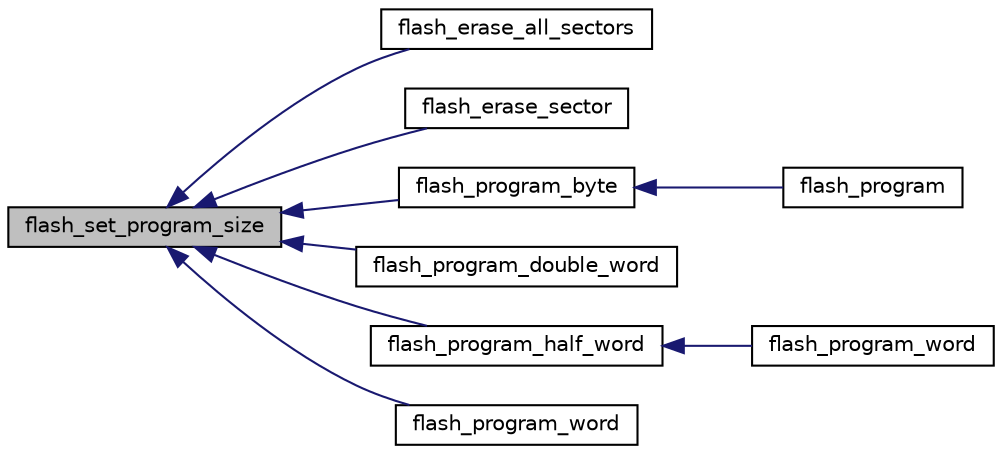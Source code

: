 digraph "flash_set_program_size"
{
  edge [fontname="Helvetica",fontsize="10",labelfontname="Helvetica",labelfontsize="10"];
  node [fontname="Helvetica",fontsize="10",shape=record];
  rankdir="LR";
  Node1 [label="flash_set_program_size",height=0.2,width=0.4,color="black", fillcolor="grey75", style="filled", fontcolor="black"];
  Node1 -> Node2 [dir="back",color="midnightblue",fontsize="10",style="solid",fontname="Helvetica"];
  Node2 [label="flash_erase_all_sectors",height=0.2,width=0.4,color="black", fillcolor="white", style="filled",URL="$group__flash__file.html#ga6374518c449cb5f79631be81a818d75b",tooltip="Erase All FLASH. "];
  Node1 -> Node3 [dir="back",color="midnightblue",fontsize="10",style="solid",fontname="Helvetica"];
  Node3 [label="flash_erase_sector",height=0.2,width=0.4,color="black", fillcolor="white", style="filled",URL="$group__flash__file.html#gad49638626fa6ff605563012ef599bb11",tooltip="Erase a Sector of FLASH. "];
  Node1 -> Node4 [dir="back",color="midnightblue",fontsize="10",style="solid",fontname="Helvetica"];
  Node4 [label="flash_program_byte",height=0.2,width=0.4,color="black", fillcolor="white", style="filled",URL="$group__flash__file.html#gaecb2ef6a6334477e36fceed302b1ab6d",tooltip="Program an 8 bit Byte to FLASH. "];
  Node4 -> Node5 [dir="back",color="midnightblue",fontsize="10",style="solid",fontname="Helvetica"];
  Node5 [label="flash_program",height=0.2,width=0.4,color="black", fillcolor="white", style="filled",URL="$group__flash__file.html#ga9149ea4d291a737b89ca7475471806a0",tooltip="Program a Data Block to FLASH. "];
  Node1 -> Node6 [dir="back",color="midnightblue",fontsize="10",style="solid",fontname="Helvetica"];
  Node6 [label="flash_program_double_word",height=0.2,width=0.4,color="black", fillcolor="white", style="filled",URL="$group__flash__file.html#gab8f20c93b7162f8a3b672caee01c7e09",tooltip="Program a 64 bit Word to FLASH. "];
  Node1 -> Node7 [dir="back",color="midnightblue",fontsize="10",style="solid",fontname="Helvetica"];
  Node7 [label="flash_program_half_word",height=0.2,width=0.4,color="black", fillcolor="white", style="filled",URL="$group__flash__file.html#gaf5077b5726c70fa9418db9d73182f89d",tooltip="Program a Half Word to FLASH. "];
  Node7 -> Node8 [dir="back",color="midnightblue",fontsize="10",style="solid",fontname="Helvetica"];
  Node8 [label="flash_program_word",height=0.2,width=0.4,color="black", fillcolor="white", style="filled",URL="$group__flash__file.html#ga73937aa6df8710e95425b165730626a2",tooltip="Program a 32 bit Word to FLASH. "];
  Node1 -> Node9 [dir="back",color="midnightblue",fontsize="10",style="solid",fontname="Helvetica"];
  Node9 [label="flash_program_word",height=0.2,width=0.4,color="black", fillcolor="white", style="filled",URL="$group__flash__defines.html#ga73937aa6df8710e95425b165730626a2",tooltip="Program a 32 bit Word to FLASH. "];
}

